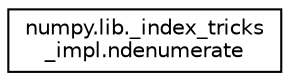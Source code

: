 digraph "Graphical Class Hierarchy"
{
 // LATEX_PDF_SIZE
  edge [fontname="Helvetica",fontsize="10",labelfontname="Helvetica",labelfontsize="10"];
  node [fontname="Helvetica",fontsize="10",shape=record];
  rankdir="LR";
  Node0 [label="numpy.lib._index_tricks\l_impl.ndenumerate",height=0.2,width=0.4,color="black", fillcolor="white", style="filled",URL="$classnumpy_1_1lib_1_1__index__tricks__impl_1_1ndenumerate.html",tooltip=" "];
}
